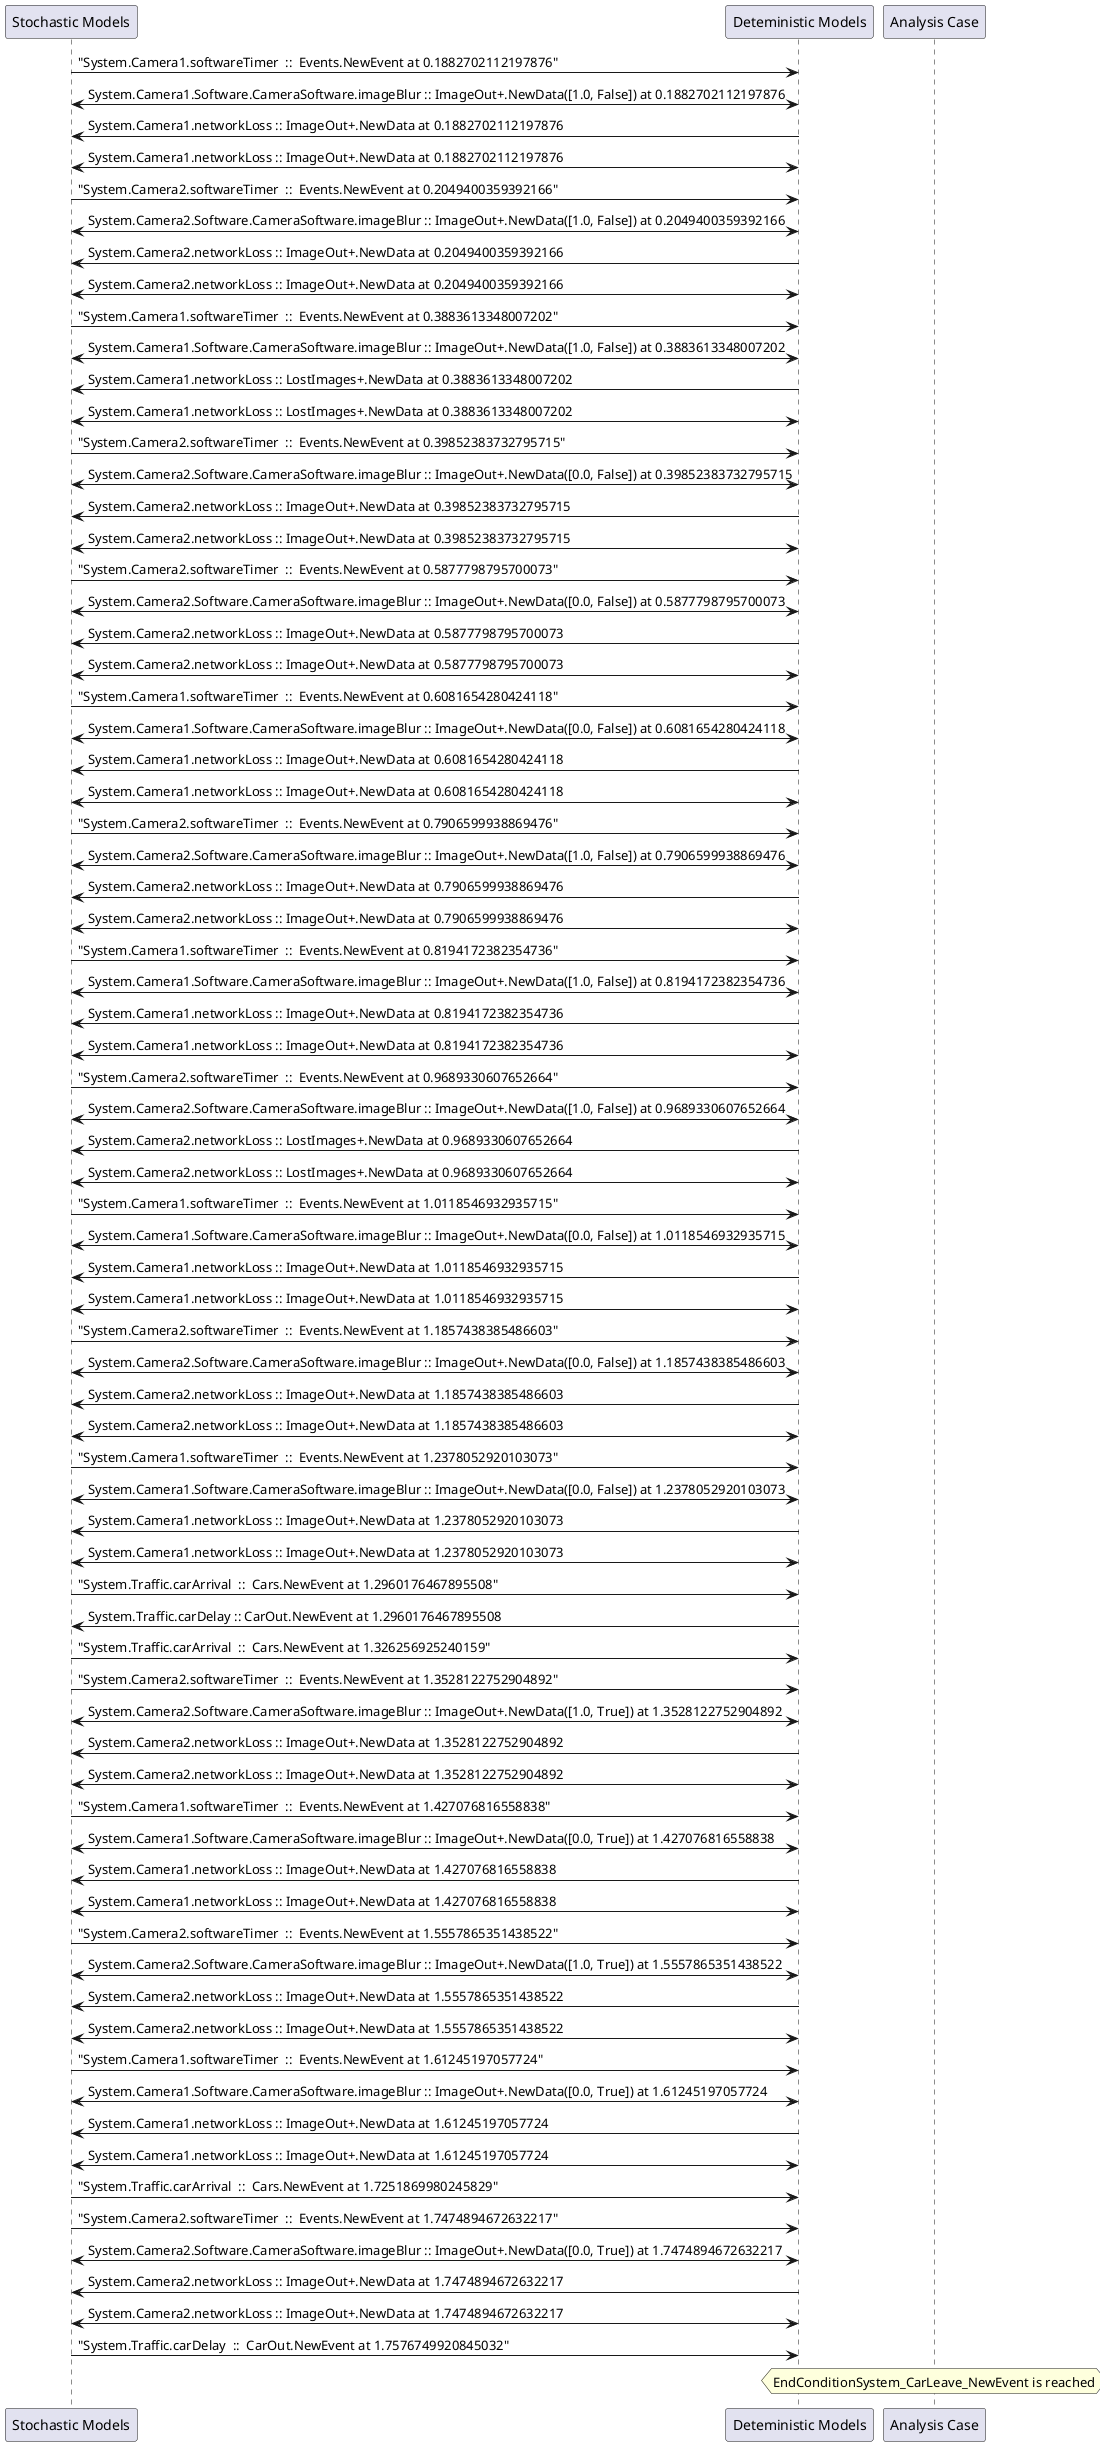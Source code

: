 
	@startuml
	participant "Stochastic Models" as stochmodel
	participant "Deteministic Models" as detmodel
	participant "Analysis Case" as analysis
	{29061_stop} stochmodel -> detmodel : "System.Camera1.softwareTimer  ::  Events.NewEvent at 0.1882702112197876"
detmodel <-> stochmodel : System.Camera1.Software.CameraSoftware.imageBlur :: ImageOut+.NewData([1.0, False]) at 0.1882702112197876
detmodel -> stochmodel : System.Camera1.networkLoss :: ImageOut+.NewData at 0.1882702112197876
detmodel <-> stochmodel : System.Camera1.networkLoss :: ImageOut+.NewData at 0.1882702112197876
{29076_stop} stochmodel -> detmodel : "System.Camera2.softwareTimer  ::  Events.NewEvent at 0.2049400359392166"
detmodel <-> stochmodel : System.Camera2.Software.CameraSoftware.imageBlur :: ImageOut+.NewData([1.0, False]) at 0.2049400359392166
detmodel -> stochmodel : System.Camera2.networkLoss :: ImageOut+.NewData at 0.2049400359392166
detmodel <-> stochmodel : System.Camera2.networkLoss :: ImageOut+.NewData at 0.2049400359392166
{29062_stop} stochmodel -> detmodel : "System.Camera1.softwareTimer  ::  Events.NewEvent at 0.3883613348007202"
detmodel <-> stochmodel : System.Camera1.Software.CameraSoftware.imageBlur :: ImageOut+.NewData([1.0, False]) at 0.3883613348007202
detmodel -> stochmodel : System.Camera1.networkLoss :: LostImages+.NewData at 0.3883613348007202
detmodel <-> stochmodel : System.Camera1.networkLoss :: LostImages+.NewData at 0.3883613348007202
{29077_stop} stochmodel -> detmodel : "System.Camera2.softwareTimer  ::  Events.NewEvent at 0.39852383732795715"
detmodel <-> stochmodel : System.Camera2.Software.CameraSoftware.imageBlur :: ImageOut+.NewData([0.0, False]) at 0.39852383732795715
detmodel -> stochmodel : System.Camera2.networkLoss :: ImageOut+.NewData at 0.39852383732795715
detmodel <-> stochmodel : System.Camera2.networkLoss :: ImageOut+.NewData at 0.39852383732795715
{29078_stop} stochmodel -> detmodel : "System.Camera2.softwareTimer  ::  Events.NewEvent at 0.5877798795700073"
detmodel <-> stochmodel : System.Camera2.Software.CameraSoftware.imageBlur :: ImageOut+.NewData([0.0, False]) at 0.5877798795700073
detmodel -> stochmodel : System.Camera2.networkLoss :: ImageOut+.NewData at 0.5877798795700073
detmodel <-> stochmodel : System.Camera2.networkLoss :: ImageOut+.NewData at 0.5877798795700073
{29063_stop} stochmodel -> detmodel : "System.Camera1.softwareTimer  ::  Events.NewEvent at 0.6081654280424118"
detmodel <-> stochmodel : System.Camera1.Software.CameraSoftware.imageBlur :: ImageOut+.NewData([0.0, False]) at 0.6081654280424118
detmodel -> stochmodel : System.Camera1.networkLoss :: ImageOut+.NewData at 0.6081654280424118
detmodel <-> stochmodel : System.Camera1.networkLoss :: ImageOut+.NewData at 0.6081654280424118
{29079_stop} stochmodel -> detmodel : "System.Camera2.softwareTimer  ::  Events.NewEvent at 0.7906599938869476"
detmodel <-> stochmodel : System.Camera2.Software.CameraSoftware.imageBlur :: ImageOut+.NewData([1.0, False]) at 0.7906599938869476
detmodel -> stochmodel : System.Camera2.networkLoss :: ImageOut+.NewData at 0.7906599938869476
detmodel <-> stochmodel : System.Camera2.networkLoss :: ImageOut+.NewData at 0.7906599938869476
{29064_stop} stochmodel -> detmodel : "System.Camera1.softwareTimer  ::  Events.NewEvent at 0.8194172382354736"
detmodel <-> stochmodel : System.Camera1.Software.CameraSoftware.imageBlur :: ImageOut+.NewData([1.0, False]) at 0.8194172382354736
detmodel -> stochmodel : System.Camera1.networkLoss :: ImageOut+.NewData at 0.8194172382354736
detmodel <-> stochmodel : System.Camera1.networkLoss :: ImageOut+.NewData at 0.8194172382354736
{29080_stop} stochmodel -> detmodel : "System.Camera2.softwareTimer  ::  Events.NewEvent at 0.9689330607652664"
detmodel <-> stochmodel : System.Camera2.Software.CameraSoftware.imageBlur :: ImageOut+.NewData([1.0, False]) at 0.9689330607652664
detmodel -> stochmodel : System.Camera2.networkLoss :: LostImages+.NewData at 0.9689330607652664
detmodel <-> stochmodel : System.Camera2.networkLoss :: LostImages+.NewData at 0.9689330607652664
{29065_stop} stochmodel -> detmodel : "System.Camera1.softwareTimer  ::  Events.NewEvent at 1.0118546932935715"
detmodel <-> stochmodel : System.Camera1.Software.CameraSoftware.imageBlur :: ImageOut+.NewData([0.0, False]) at 1.0118546932935715
detmodel -> stochmodel : System.Camera1.networkLoss :: ImageOut+.NewData at 1.0118546932935715
detmodel <-> stochmodel : System.Camera1.networkLoss :: ImageOut+.NewData at 1.0118546932935715
{29081_stop} stochmodel -> detmodel : "System.Camera2.softwareTimer  ::  Events.NewEvent at 1.1857438385486603"
detmodel <-> stochmodel : System.Camera2.Software.CameraSoftware.imageBlur :: ImageOut+.NewData([0.0, False]) at 1.1857438385486603
detmodel -> stochmodel : System.Camera2.networkLoss :: ImageOut+.NewData at 1.1857438385486603
detmodel <-> stochmodel : System.Camera2.networkLoss :: ImageOut+.NewData at 1.1857438385486603
{29066_stop} stochmodel -> detmodel : "System.Camera1.softwareTimer  ::  Events.NewEvent at 1.2378052920103073"
detmodel <-> stochmodel : System.Camera1.Software.CameraSoftware.imageBlur :: ImageOut+.NewData([0.0, False]) at 1.2378052920103073
detmodel -> stochmodel : System.Camera1.networkLoss :: ImageOut+.NewData at 1.2378052920103073
detmodel <-> stochmodel : System.Camera1.networkLoss :: ImageOut+.NewData at 1.2378052920103073
{29092_stop} stochmodel -> detmodel : "System.Traffic.carArrival  ::  Cars.NewEvent at 1.2960176467895508"
{29101_start} detmodel -> stochmodel : System.Traffic.carDelay :: CarOut.NewEvent at 1.2960176467895508
{29093_stop} stochmodel -> detmodel : "System.Traffic.carArrival  ::  Cars.NewEvent at 1.326256925240159"
{29082_stop} stochmodel -> detmodel : "System.Camera2.softwareTimer  ::  Events.NewEvent at 1.3528122752904892"
detmodel <-> stochmodel : System.Camera2.Software.CameraSoftware.imageBlur :: ImageOut+.NewData([1.0, True]) at 1.3528122752904892
detmodel -> stochmodel : System.Camera2.networkLoss :: ImageOut+.NewData at 1.3528122752904892
detmodel <-> stochmodel : System.Camera2.networkLoss :: ImageOut+.NewData at 1.3528122752904892
{29067_stop} stochmodel -> detmodel : "System.Camera1.softwareTimer  ::  Events.NewEvent at 1.427076816558838"
detmodel <-> stochmodel : System.Camera1.Software.CameraSoftware.imageBlur :: ImageOut+.NewData([0.0, True]) at 1.427076816558838
detmodel -> stochmodel : System.Camera1.networkLoss :: ImageOut+.NewData at 1.427076816558838
detmodel <-> stochmodel : System.Camera1.networkLoss :: ImageOut+.NewData at 1.427076816558838
{29083_stop} stochmodel -> detmodel : "System.Camera2.softwareTimer  ::  Events.NewEvent at 1.5557865351438522"
detmodel <-> stochmodel : System.Camera2.Software.CameraSoftware.imageBlur :: ImageOut+.NewData([1.0, True]) at 1.5557865351438522
detmodel -> stochmodel : System.Camera2.networkLoss :: ImageOut+.NewData at 1.5557865351438522
detmodel <-> stochmodel : System.Camera2.networkLoss :: ImageOut+.NewData at 1.5557865351438522
{29068_stop} stochmodel -> detmodel : "System.Camera1.softwareTimer  ::  Events.NewEvent at 1.61245197057724"
detmodel <-> stochmodel : System.Camera1.Software.CameraSoftware.imageBlur :: ImageOut+.NewData([0.0, True]) at 1.61245197057724
detmodel -> stochmodel : System.Camera1.networkLoss :: ImageOut+.NewData at 1.61245197057724
detmodel <-> stochmodel : System.Camera1.networkLoss :: ImageOut+.NewData at 1.61245197057724
{29094_stop} stochmodel -> detmodel : "System.Traffic.carArrival  ::  Cars.NewEvent at 1.7251869980245829"
{29084_stop} stochmodel -> detmodel : "System.Camera2.softwareTimer  ::  Events.NewEvent at 1.7474894672632217"
detmodel <-> stochmodel : System.Camera2.Software.CameraSoftware.imageBlur :: ImageOut+.NewData([0.0, True]) at 1.7474894672632217
detmodel -> stochmodel : System.Camera2.networkLoss :: ImageOut+.NewData at 1.7474894672632217
detmodel <-> stochmodel : System.Camera2.networkLoss :: ImageOut+.NewData at 1.7474894672632217
{29101_stop} stochmodel -> detmodel : "System.Traffic.carDelay  ::  CarOut.NewEvent at 1.7576749920845032"
{29101_start} <-> {29101_stop} : delay
hnote over analysis 
EndConditionSystem_CarLeave_NewEvent is reached
endnote
@enduml